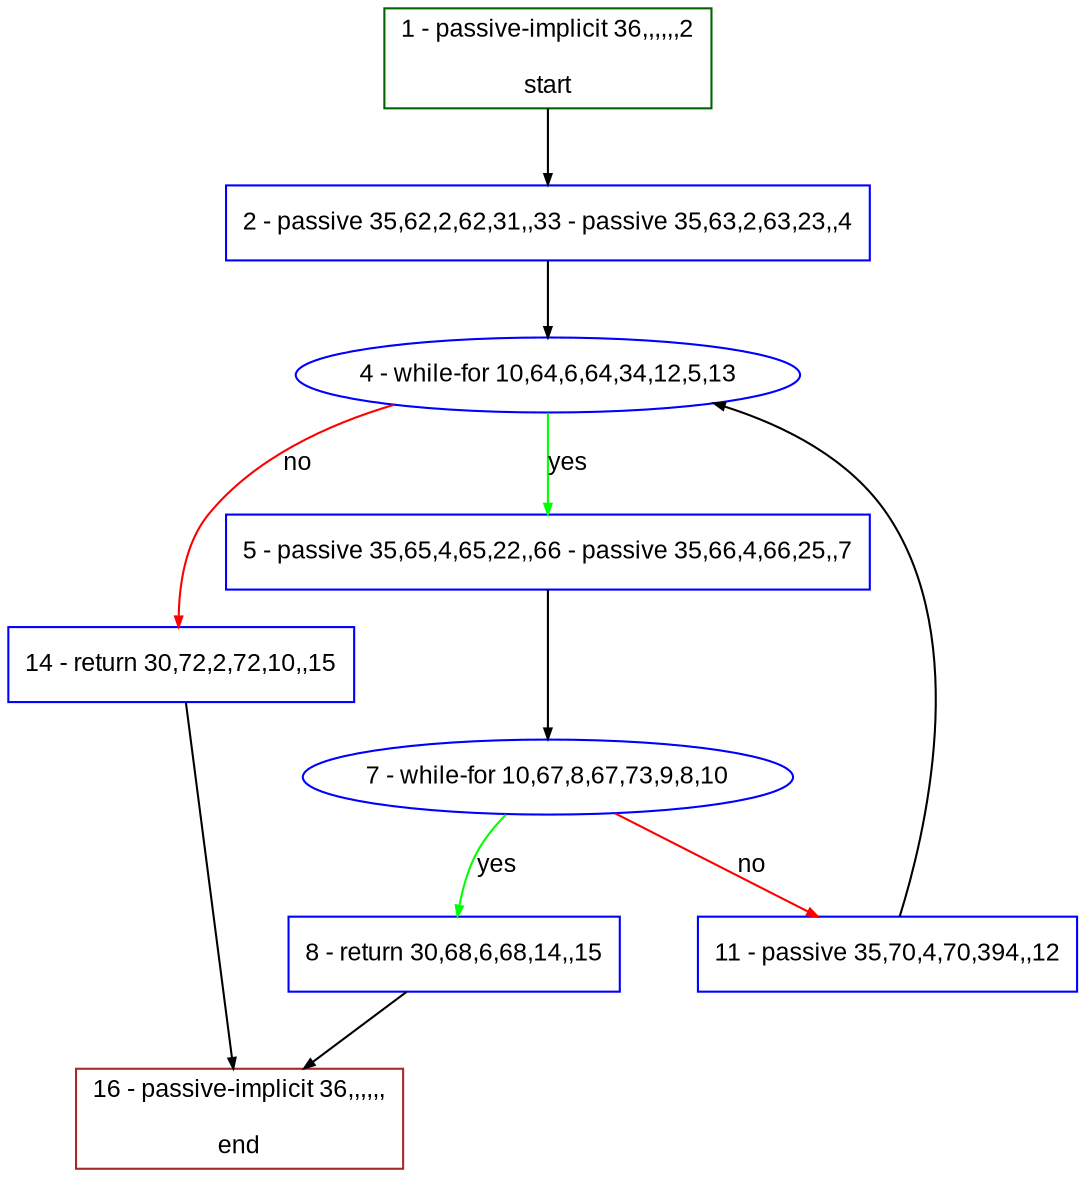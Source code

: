 digraph "" {
  graph [pack="true", label="", fontsize="12", packmode="clust", fontname="Arial", fillcolor="#FFFFCC", bgcolor="white", style="rounded,filled", compound="true"];
  node [node_initialized="no", label="", color="grey", fontsize="12", fillcolor="white", fontname="Arial", style="filled", shape="rectangle", compound="true", fixedsize="false"];
  edge [fontcolor="black", arrowhead="normal", arrowtail="none", arrowsize="0.5", ltail="", label="", color="black", fontsize="12", lhead="", fontname="Arial", dir="forward", compound="true"];
  __N1 [label="2 - passive 35,62,2,62,31,,33 - passive 35,63,2,63,23,,4", color="#0000ff", fillcolor="#ffffff", style="filled", shape="box"];
  __N2 [label="1 - passive-implicit 36,,,,,,2\n\nstart", color="#006400", fillcolor="#ffffff", style="filled", shape="box"];
  __N3 [label="4 - while-for 10,64,6,64,34,12,5,13", color="#0000ff", fillcolor="#ffffff", style="filled", shape="oval"];
  __N4 [label="5 - passive 35,65,4,65,22,,66 - passive 35,66,4,66,25,,7", color="#0000ff", fillcolor="#ffffff", style="filled", shape="box"];
  __N5 [label="14 - return 30,72,2,72,10,,15", color="#0000ff", fillcolor="#ffffff", style="filled", shape="box"];
  __N6 [label="7 - while-for 10,67,8,67,73,9,8,10", color="#0000ff", fillcolor="#ffffff", style="filled", shape="oval"];
  __N7 [label="8 - return 30,68,6,68,14,,15", color="#0000ff", fillcolor="#ffffff", style="filled", shape="box"];
  __N8 [label="11 - passive 35,70,4,70,394,,12", color="#0000ff", fillcolor="#ffffff", style="filled", shape="box"];
  __N9 [label="16 - passive-implicit 36,,,,,,\n\nend", color="#a52a2a", fillcolor="#ffffff", style="filled", shape="box"];
  __N2 -> __N1 [arrowhead="normal", arrowtail="none", color="#000000", label="", dir="forward"];
  __N1 -> __N3 [arrowhead="normal", arrowtail="none", color="#000000", label="", dir="forward"];
  __N3 -> __N4 [arrowhead="normal", arrowtail="none", color="#00ff00", label="yes", dir="forward"];
  __N3 -> __N5 [arrowhead="normal", arrowtail="none", color="#ff0000", label="no", dir="forward"];
  __N4 -> __N6 [arrowhead="normal", arrowtail="none", color="#000000", label="", dir="forward"];
  __N6 -> __N7 [arrowhead="normal", arrowtail="none", color="#00ff00", label="yes", dir="forward"];
  __N6 -> __N8 [arrowhead="normal", arrowtail="none", color="#ff0000", label="no", dir="forward"];
  __N7 -> __N9 [arrowhead="normal", arrowtail="none", color="#000000", label="", dir="forward"];
  __N8 -> __N3 [arrowhead="normal", arrowtail="none", color="#000000", label="", dir="forward"];
  __N5 -> __N9 [arrowhead="normal", arrowtail="none", color="#000000", label="", dir="forward"];
}
